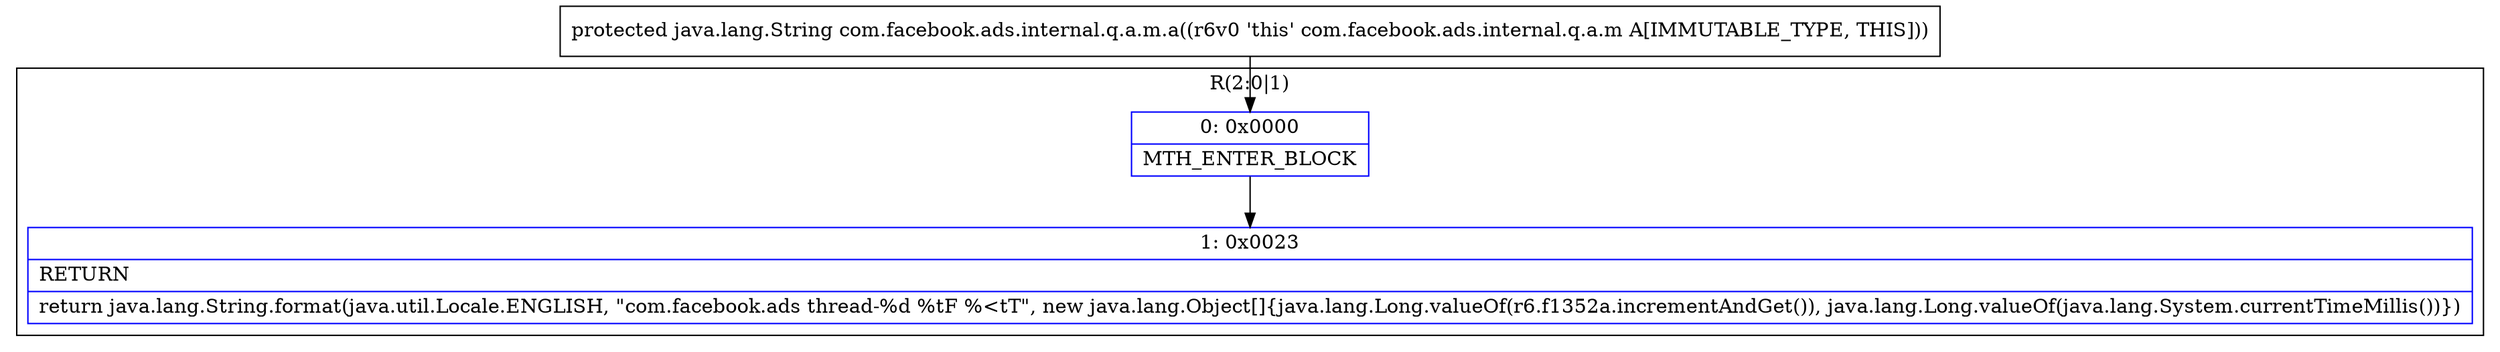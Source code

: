 digraph "CFG forcom.facebook.ads.internal.q.a.m.a()Ljava\/lang\/String;" {
subgraph cluster_Region_1692926750 {
label = "R(2:0|1)";
node [shape=record,color=blue];
Node_0 [shape=record,label="{0\:\ 0x0000|MTH_ENTER_BLOCK\l}"];
Node_1 [shape=record,label="{1\:\ 0x0023|RETURN\l|return java.lang.String.format(java.util.Locale.ENGLISH, \"com.facebook.ads thread\-%d %tF %\<tT\", new java.lang.Object[]\{java.lang.Long.valueOf(r6.f1352a.incrementAndGet()), java.lang.Long.valueOf(java.lang.System.currentTimeMillis())\})\l}"];
}
MethodNode[shape=record,label="{protected java.lang.String com.facebook.ads.internal.q.a.m.a((r6v0 'this' com.facebook.ads.internal.q.a.m A[IMMUTABLE_TYPE, THIS])) }"];
MethodNode -> Node_0;
Node_0 -> Node_1;
}

